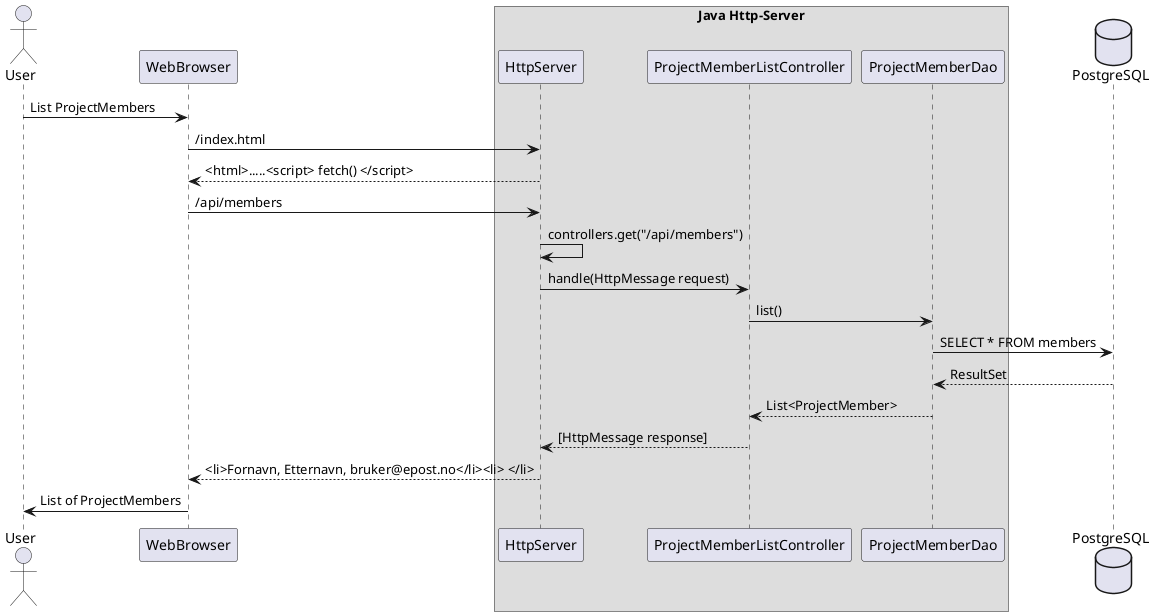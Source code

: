 @startuml

actor User
participant WebBrowser

box Java Http-Server
    participant HttpServer
    participant ProjectMemberListController
    participant ProjectMemberDao
end box

database PostgreSQL

User -> WebBrowser: List ProjectMembers
WebBrowser -> HttpServer: /index.html
WebBrowser <-- HttpServer: <html>.....<script> fetch() </script>
WebBrowser -> HttpServer: /api/members
HttpServer -> HttpServer: controllers.get("/api/members")
HttpServer -> ProjectMemberListController: handle(HttpMessage request)
ProjectMemberListController -> ProjectMemberDao: list()
ProjectMemberDao -> PostgreSQL: SELECT * FROM members
ProjectMemberDao <-- PostgreSQL: ResultSet
ProjectMemberListController <-- ProjectMemberDao: List<ProjectMember>
HttpServer <-- ProjectMemberListController: [HttpMessage response]
WebBrowser <-- HttpServer: <li>Fornavn, Etternavn, bruker@epost.no</li><li> </li>
User <- WebBrowser: List of ProjectMembers

@enduml